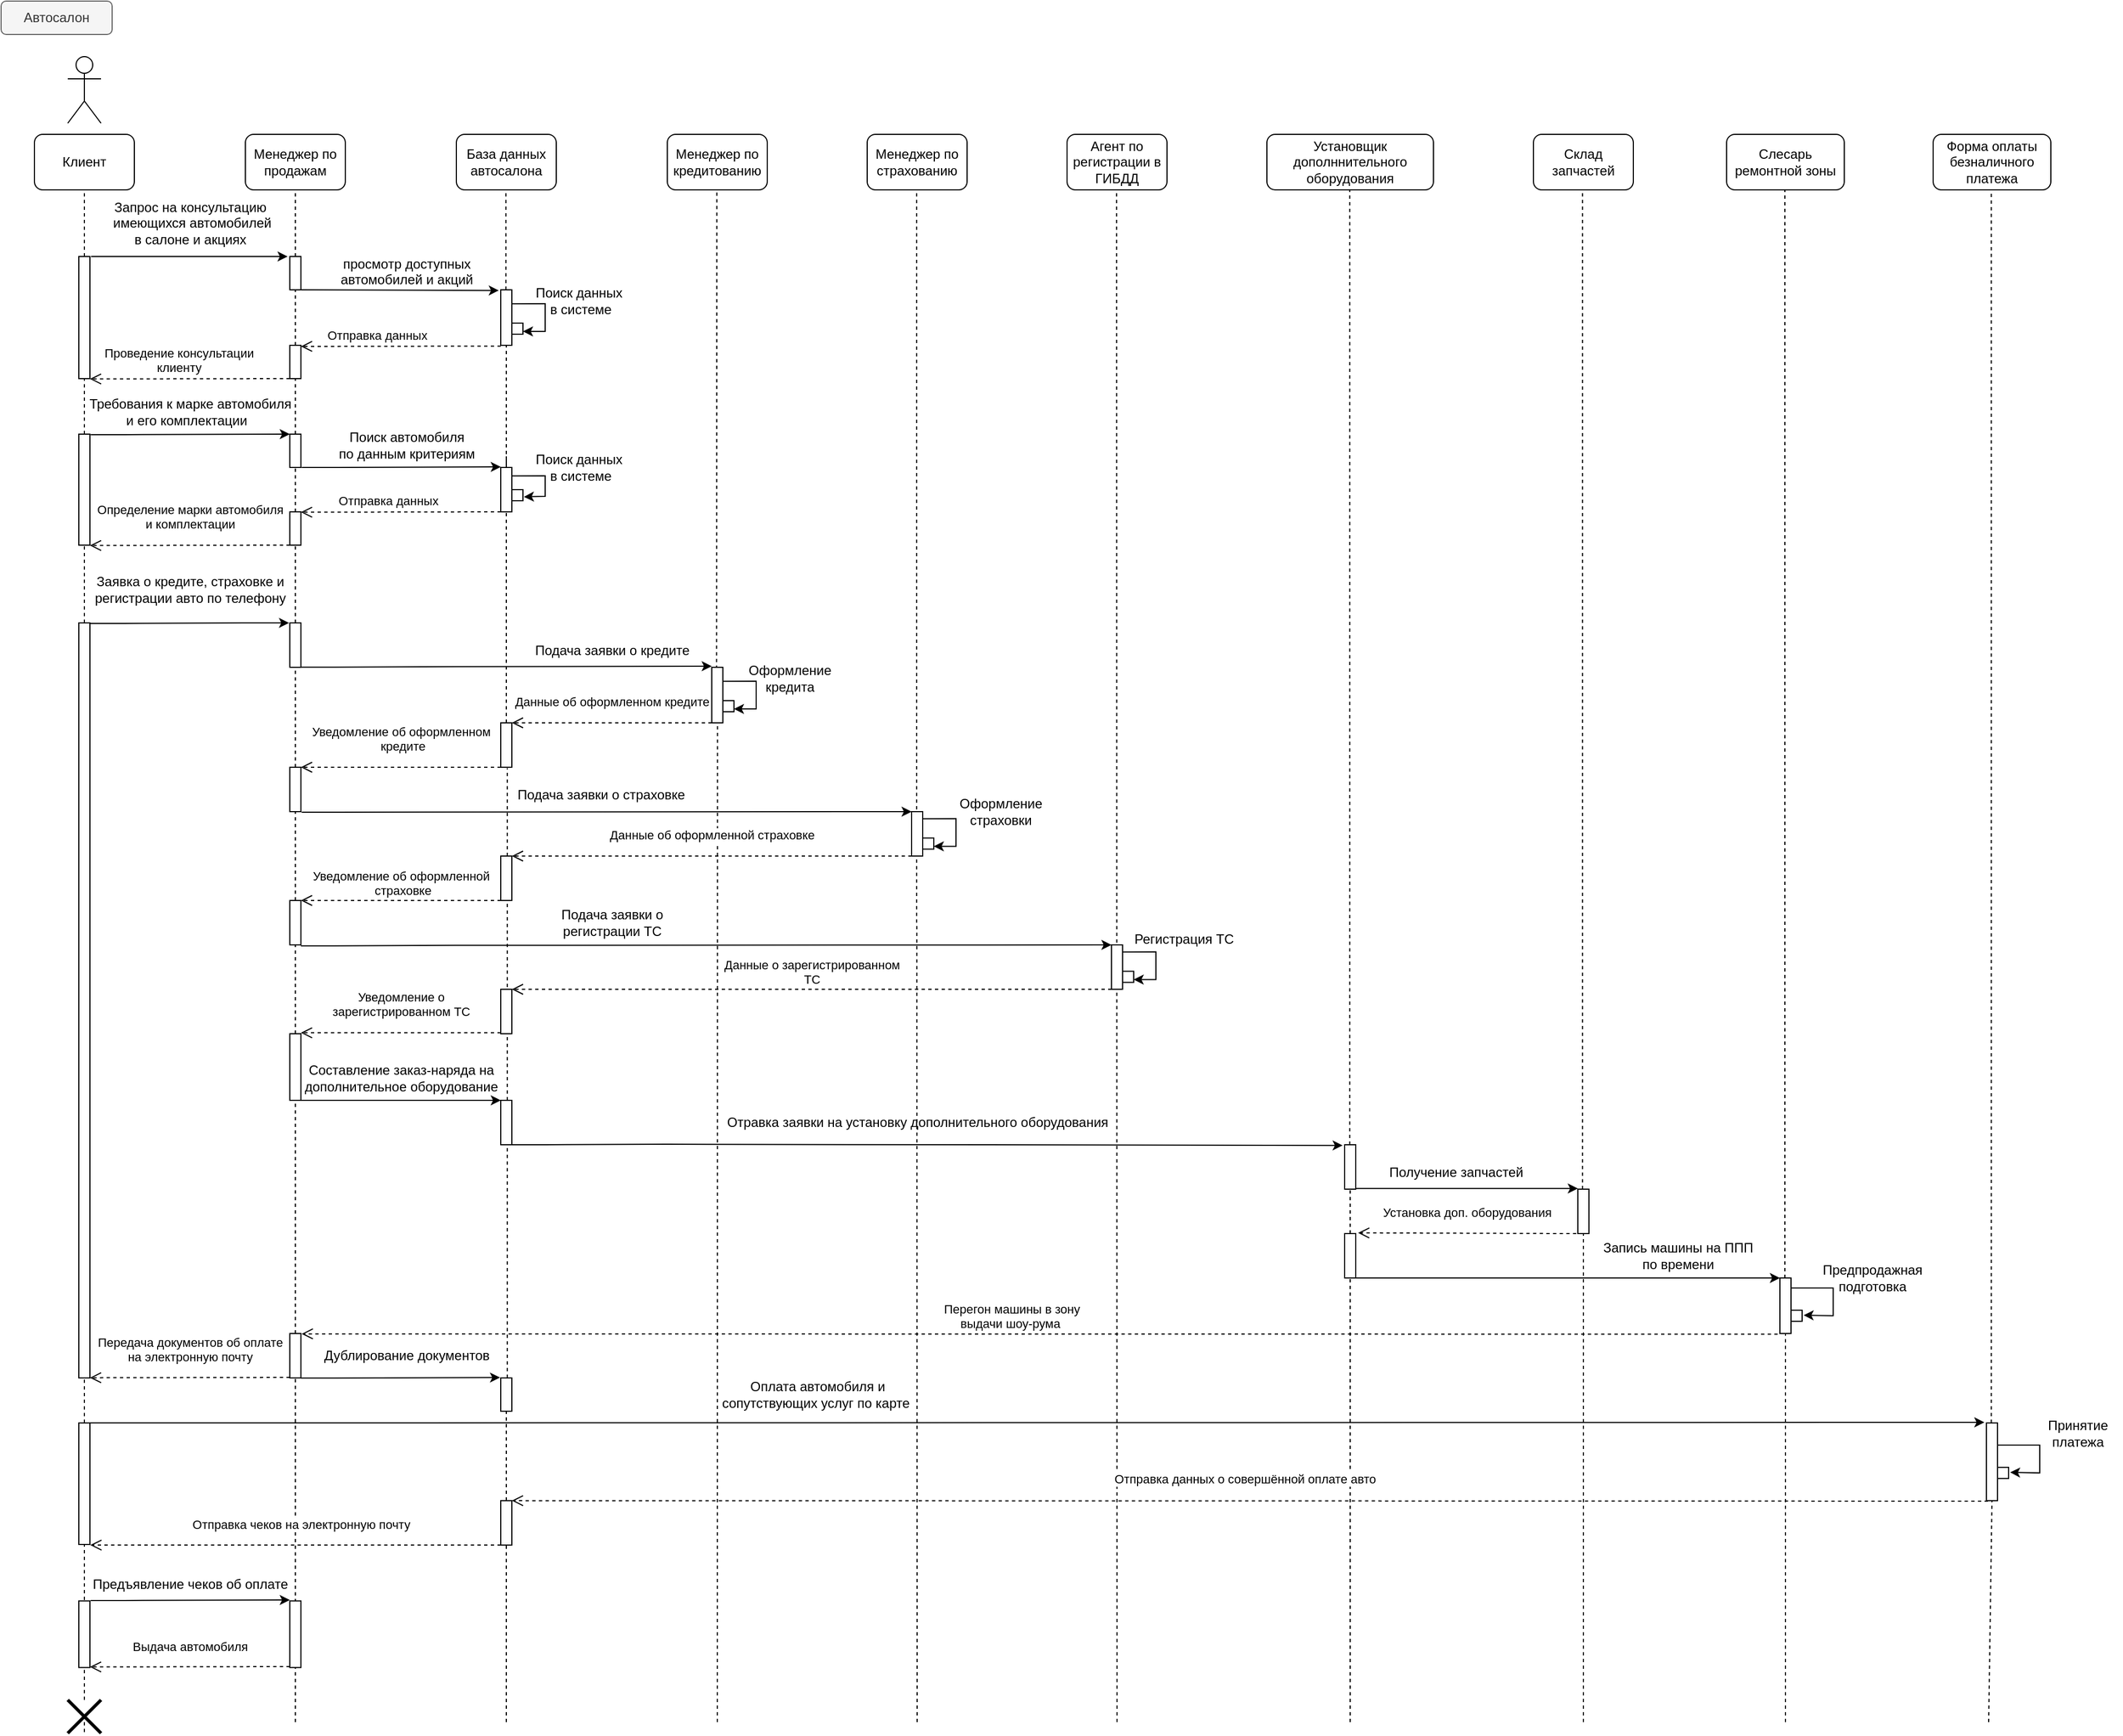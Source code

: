 <mxfile version="20.4.0" type="device"><diagram id="emb6S4ydWzYmQiG200gT" name="Страница 1"><mxGraphModel dx="1354" dy="756" grid="1" gridSize="10" guides="1" tooltips="1" connect="1" arrows="1" fold="1" page="1" pageScale="1" pageWidth="827" pageHeight="1169" math="0" shadow="0"><root><mxCell id="0"/><mxCell id="1" parent="0"/><mxCell id="qtOzK5ziTAkYtbqSq0MV-1" value="Клиент" style="rounded=1;whiteSpace=wrap;html=1;" parent="1" vertex="1"><mxGeometry x="40" y="130" width="90" height="50" as="geometry"/></mxCell><mxCell id="qtOzK5ziTAkYtbqSq0MV-2" value="&lt;br&gt;" style="shape=umlActor;verticalLabelPosition=bottom;verticalAlign=top;html=1;outlineConnect=0;" parent="1" vertex="1"><mxGeometry x="70" y="60" width="30" height="60" as="geometry"/></mxCell><mxCell id="qtOzK5ziTAkYtbqSq0MV-6" value="Менеджер по продажам" style="rounded=1;whiteSpace=wrap;html=1;" parent="1" vertex="1"><mxGeometry x="230" y="130" width="90" height="50" as="geometry"/></mxCell><mxCell id="qtOzK5ziTAkYtbqSq0MV-8" value="" style="endArrow=none;dashed=1;html=1;rounded=0;entryX=0.5;entryY=1;entryDx=0;entryDy=0;startArrow=none;" parent="1" source="qtOzK5ziTAkYtbqSq0MV-10" target="qtOzK5ziTAkYtbqSq0MV-1" edge="1"><mxGeometry width="50" height="50" relative="1" as="geometry"><mxPoint x="85" y="480" as="sourcePoint"/><mxPoint x="440" y="280" as="targetPoint"/></mxGeometry></mxCell><mxCell id="qtOzK5ziTAkYtbqSq0MV-9" value="" style="endArrow=none;dashed=1;html=1;rounded=0;entryX=0.5;entryY=1;entryDx=0;entryDy=0;startArrow=none;" parent="1" source="qtOzK5ziTAkYtbqSq0MV-13" target="qtOzK5ziTAkYtbqSq0MV-6" edge="1"><mxGeometry width="50" height="50" relative="1" as="geometry"><mxPoint x="224.5" y="480" as="sourcePoint"/><mxPoint x="224.5" y="150" as="targetPoint"/></mxGeometry></mxCell><mxCell id="qtOzK5ziTAkYtbqSq0MV-10" value="" style="html=1;points=[];perimeter=orthogonalPerimeter;" parent="1" vertex="1"><mxGeometry x="80" y="240" width="10" height="110" as="geometry"/></mxCell><mxCell id="qtOzK5ziTAkYtbqSq0MV-11" value="" style="endArrow=none;dashed=1;html=1;rounded=0;entryX=0.5;entryY=1;entryDx=0;entryDy=0;startArrow=none;" parent="1" source="qtOzK5ziTAkYtbqSq0MV-36" target="qtOzK5ziTAkYtbqSq0MV-10" edge="1"><mxGeometry width="50" height="50" relative="1" as="geometry"><mxPoint x="85" y="480" as="sourcePoint"/><mxPoint x="85" y="150" as="targetPoint"/></mxGeometry></mxCell><mxCell id="qtOzK5ziTAkYtbqSq0MV-13" value="" style="html=1;points=[];perimeter=orthogonalPerimeter;" parent="1" vertex="1"><mxGeometry x="270" y="240" width="10" height="30" as="geometry"/></mxCell><mxCell id="qtOzK5ziTAkYtbqSq0MV-14" value="" style="endArrow=none;dashed=1;html=1;rounded=0;entryX=0.5;entryY=1;entryDx=0;entryDy=0;startArrow=none;" parent="1" source="qtOzK5ziTAkYtbqSq0MV-32" target="qtOzK5ziTAkYtbqSq0MV-13" edge="1"><mxGeometry width="50" height="50" relative="1" as="geometry"><mxPoint x="275" y="480" as="sourcePoint"/><mxPoint x="224.5" y="150" as="targetPoint"/></mxGeometry></mxCell><mxCell id="qtOzK5ziTAkYtbqSq0MV-15" value="" style="endArrow=classic;html=1;rounded=0;entryX=-0.2;entryY=0;entryDx=0;entryDy=0;entryPerimeter=0;exitX=1.1;exitY=0;exitDx=0;exitDy=0;exitPerimeter=0;" parent="1" source="qtOzK5ziTAkYtbqSq0MV-10" target="qtOzK5ziTAkYtbqSq0MV-13" edge="1"><mxGeometry width="50" height="50" relative="1" as="geometry"><mxPoint x="90" y="180" as="sourcePoint"/><mxPoint x="140" y="130" as="targetPoint"/><Array as="points"/></mxGeometry></mxCell><mxCell id="qtOzK5ziTAkYtbqSq0MV-17" value="Запрос на консультацию&lt;br&gt;&amp;nbsp;имеющихся автомобилей&lt;br&gt;&amp;nbsp;в салоне и акциях&amp;nbsp;" style="text;html=1;align=center;verticalAlign=middle;resizable=0;points=[];autosize=1;strokeColor=none;fillColor=none;" parent="1" vertex="1"><mxGeometry x="95" y="180" width="170" height="60" as="geometry"/></mxCell><mxCell id="qtOzK5ziTAkYtbqSq0MV-20" value="Отправка данных&amp;nbsp;" style="html=1;verticalAlign=bottom;endArrow=open;dashed=1;endSize=8;rounded=0;" parent="1" edge="1"><mxGeometry x="0.222" y="-1" relative="1" as="geometry"><mxPoint x="460" y="320.69" as="sourcePoint"/><mxPoint x="280" y="321" as="targetPoint"/><mxPoint as="offset"/></mxGeometry></mxCell><mxCell id="qtOzK5ziTAkYtbqSq0MV-21" value="" style="endArrow=classic;html=1;rounded=0;exitX=1.04;exitY=1.002;exitDx=0;exitDy=0;exitPerimeter=0;entryX=-0.18;entryY=0.012;entryDx=0;entryDy=0;entryPerimeter=0;" parent="1" source="qtOzK5ziTAkYtbqSq0MV-13" target="qtOzK5ziTAkYtbqSq0MV-27" edge="1"><mxGeometry width="50" height="50" relative="1" as="geometry"><mxPoint x="279" y="249" as="sourcePoint"/><mxPoint x="450" y="271" as="targetPoint"/><Array as="points"/></mxGeometry></mxCell><mxCell id="qtOzK5ziTAkYtbqSq0MV-22" value="просмотр доступных &lt;br&gt;автомобилей и акций&lt;br&gt;&lt;br&gt;&lt;br&gt;&amp;nbsp;" style="text;html=1;align=center;verticalAlign=middle;resizable=0;points=[];autosize=1;strokeColor=none;fillColor=none;" parent="1" vertex="1"><mxGeometry x="305" y="230" width="140" height="90" as="geometry"/></mxCell><mxCell id="qtOzK5ziTAkYtbqSq0MV-23" value="Автосалон" style="rounded=1;whiteSpace=wrap;html=1;fillColor=#f5f5f5;strokeColor=#666666;fontColor=#333333;" parent="1" vertex="1"><mxGeometry x="10" y="10" width="100" height="30" as="geometry"/></mxCell><mxCell id="qtOzK5ziTAkYtbqSq0MV-25" value="База данных&lt;br&gt;автосалона" style="rounded=1;whiteSpace=wrap;html=1;" parent="1" vertex="1"><mxGeometry x="420" y="130" width="90" height="50" as="geometry"/></mxCell><mxCell id="qtOzK5ziTAkYtbqSq0MV-26" value="" style="endArrow=none;dashed=1;html=1;rounded=0;entryX=0.5;entryY=1;entryDx=0;entryDy=0;startArrow=none;" parent="1" source="qtOzK5ziTAkYtbqSq0MV-27" edge="1"><mxGeometry width="50" height="50" relative="1" as="geometry"><mxPoint x="460" y="480" as="sourcePoint"/><mxPoint x="464.66" y="180" as="targetPoint"/></mxGeometry></mxCell><mxCell id="qtOzK5ziTAkYtbqSq0MV-27" value="" style="html=1;points=[];perimeter=orthogonalPerimeter;" parent="1" vertex="1"><mxGeometry x="460" y="270" width="10" height="50" as="geometry"/></mxCell><mxCell id="qtOzK5ziTAkYtbqSq0MV-28" value="" style="endArrow=none;dashed=1;html=1;rounded=0;entryX=0.5;entryY=1;entryDx=0;entryDy=0;startArrow=none;" parent="1" source="qtOzK5ziTAkYtbqSq0MV-52" target="qtOzK5ziTAkYtbqSq0MV-27" edge="1"><mxGeometry width="50" height="50" relative="1" as="geometry"><mxPoint x="465" y="420" as="sourcePoint"/><mxPoint x="464.66" y="180" as="targetPoint"/></mxGeometry></mxCell><mxCell id="qtOzK5ziTAkYtbqSq0MV-29" value="" style="endArrow=classic;html=1;rounded=0;" parent="1" edge="1"><mxGeometry width="50" height="50" relative="1" as="geometry"><mxPoint x="470" y="282.6" as="sourcePoint"/><mxPoint x="480" y="307.5" as="targetPoint"/><Array as="points"><mxPoint x="500" y="282.5"/><mxPoint x="500" y="307.5"/></Array></mxGeometry></mxCell><mxCell id="qtOzK5ziTAkYtbqSq0MV-30" value="" style="html=1;points=[];perimeter=orthogonalPerimeter;" parent="1" vertex="1"><mxGeometry x="470" y="300" width="10" height="10" as="geometry"/></mxCell><mxCell id="qtOzK5ziTAkYtbqSq0MV-31" value="Поиск данных&lt;br&gt;&amp;nbsp;в системе" style="text;html=1;align=center;verticalAlign=middle;resizable=0;points=[];autosize=1;strokeColor=none;fillColor=none;" parent="1" vertex="1"><mxGeometry x="480" y="260" width="100" height="40" as="geometry"/></mxCell><mxCell id="qtOzK5ziTAkYtbqSq0MV-32" value="" style="html=1;points=[];perimeter=orthogonalPerimeter;" parent="1" vertex="1"><mxGeometry x="270" y="320" width="10" height="30" as="geometry"/></mxCell><mxCell id="qtOzK5ziTAkYtbqSq0MV-33" value="" style="endArrow=none;dashed=1;html=1;rounded=0;entryX=0.5;entryY=1;entryDx=0;entryDy=0;startArrow=none;" parent="1" source="qtOzK5ziTAkYtbqSq0MV-48" target="qtOzK5ziTAkYtbqSq0MV-32" edge="1"><mxGeometry width="50" height="50" relative="1" as="geometry"><mxPoint x="275" y="480" as="sourcePoint"/><mxPoint x="275" y="270" as="targetPoint"/></mxGeometry></mxCell><mxCell id="qtOzK5ziTAkYtbqSq0MV-35" value="Проведение консультации &lt;br&gt;клиенту" style="html=1;verticalAlign=bottom;endArrow=open;dashed=1;endSize=8;rounded=0;" parent="1" edge="1"><mxGeometry x="0.111" y="-1" relative="1" as="geometry"><mxPoint x="270" y="350.0" as="sourcePoint"/><mxPoint x="90" y="350.31" as="targetPoint"/><mxPoint as="offset"/></mxGeometry></mxCell><mxCell id="qtOzK5ziTAkYtbqSq0MV-36" value="" style="html=1;points=[];perimeter=orthogonalPerimeter;" parent="1" vertex="1"><mxGeometry x="80" y="400" width="10" height="100" as="geometry"/></mxCell><mxCell id="qtOzK5ziTAkYtbqSq0MV-37" value="" style="endArrow=none;dashed=1;html=1;rounded=0;entryX=0.5;entryY=1;entryDx=0;entryDy=0;startArrow=none;" parent="1" target="qtOzK5ziTAkYtbqSq0MV-36" edge="1"><mxGeometry width="50" height="50" relative="1" as="geometry"><mxPoint x="85" y="570" as="sourcePoint"/><mxPoint x="85" y="350" as="targetPoint"/></mxGeometry></mxCell><mxCell id="qtOzK5ziTAkYtbqSq0MV-40" value="" style="endArrow=classic;html=1;rounded=0;" parent="1" edge="1"><mxGeometry width="50" height="50" relative="1" as="geometry"><mxPoint x="90.69" y="400.44" as="sourcePoint"/><mxPoint x="270" y="400" as="targetPoint"/><Array as="points"><mxPoint x="120.69" y="400.44"/></Array></mxGeometry></mxCell><mxCell id="qtOzK5ziTAkYtbqSq0MV-46" value="" style="endArrow=none;dashed=1;html=1;rounded=0;entryX=0.5;entryY=1;entryDx=0;entryDy=0;startArrow=none;" parent="1" source="OsVywdI15oTATWDNm6T5-13" edge="1"><mxGeometry width="50" height="50" relative="1" as="geometry"><mxPoint x="465" y="690" as="sourcePoint"/><mxPoint x="465" y="420" as="targetPoint"/></mxGeometry></mxCell><mxCell id="qtOzK5ziTAkYtbqSq0MV-47" value="Требования к марке автомобиля &lt;br&gt;и его комплектации&amp;nbsp;&amp;nbsp;" style="text;html=1;align=center;verticalAlign=middle;resizable=0;points=[];autosize=1;strokeColor=none;fillColor=none;" parent="1" vertex="1"><mxGeometry x="75" y="360" width="210" height="40" as="geometry"/></mxCell><mxCell id="qtOzK5ziTAkYtbqSq0MV-48" value="" style="html=1;points=[];perimeter=orthogonalPerimeter;" parent="1" vertex="1"><mxGeometry x="270" y="400" width="10" height="30" as="geometry"/></mxCell><mxCell id="qtOzK5ziTAkYtbqSq0MV-50" value="" style="endArrow=none;dashed=1;html=1;rounded=0;entryX=0.5;entryY=1;entryDx=0;entryDy=0;startArrow=none;" parent="1" source="qtOzK5ziTAkYtbqSq0MV-61" target="qtOzK5ziTAkYtbqSq0MV-48" edge="1"><mxGeometry width="50" height="50" relative="1" as="geometry"><mxPoint x="275" y="720" as="sourcePoint"/><mxPoint x="275" y="350.0" as="targetPoint"/></mxGeometry></mxCell><mxCell id="qtOzK5ziTAkYtbqSq0MV-53" value="" style="endArrow=none;dashed=1;html=1;rounded=0;entryX=0.5;entryY=1;entryDx=0;entryDy=0;startArrow=none;" parent="1" target="qtOzK5ziTAkYtbqSq0MV-52" edge="1"><mxGeometry width="50" height="50" relative="1" as="geometry"><mxPoint x="465" y="420" as="sourcePoint"/><mxPoint x="465" y="320" as="targetPoint"/></mxGeometry></mxCell><mxCell id="qtOzK5ziTAkYtbqSq0MV-55" value="" style="endArrow=classic;html=1;rounded=0;entryX=-0.169;entryY=0.107;entryDx=0;entryDy=0;entryPerimeter=0;" parent="1" edge="1"><mxGeometry width="50" height="50" relative="1" as="geometry"><mxPoint x="280.69" y="429.96" as="sourcePoint"/><mxPoint x="460.0" y="429.52" as="targetPoint"/><Array as="points"><mxPoint x="310.69" y="429.96"/></Array></mxGeometry></mxCell><mxCell id="qtOzK5ziTAkYtbqSq0MV-57" value="Поиск автомобиля &lt;br&gt;по данным критериям" style="text;html=1;align=center;verticalAlign=middle;resizable=0;points=[];autosize=1;strokeColor=none;fillColor=none;" parent="1" vertex="1"><mxGeometry x="300" y="390" width="150" height="40" as="geometry"/></mxCell><mxCell id="qtOzK5ziTAkYtbqSq0MV-52" value="" style="html=1;points=[];perimeter=orthogonalPerimeter;" parent="1" vertex="1"><mxGeometry x="460" y="430" width="10" height="40" as="geometry"/></mxCell><mxCell id="qtOzK5ziTAkYtbqSq0MV-58" value="" style="endArrow=classic;html=1;rounded=0;entryX=1.083;entryY=0.644;entryDx=0;entryDy=0;entryPerimeter=0;" parent="1" target="qtOzK5ziTAkYtbqSq0MV-59" edge="1"><mxGeometry width="50" height="50" relative="1" as="geometry"><mxPoint x="470" y="437.6" as="sourcePoint"/><mxPoint x="480" y="462.5" as="targetPoint"/><Array as="points"><mxPoint x="500" y="437.5"/><mxPoint x="500" y="456"/></Array></mxGeometry></mxCell><mxCell id="qtOzK5ziTAkYtbqSq0MV-59" value="" style="html=1;points=[];perimeter=orthogonalPerimeter;" parent="1" vertex="1"><mxGeometry x="470" y="450" width="10" height="10" as="geometry"/></mxCell><mxCell id="qtOzK5ziTAkYtbqSq0MV-60" value="Поиск данных&lt;br&gt;&amp;nbsp;в системе" style="text;html=1;align=center;verticalAlign=middle;resizable=0;points=[];autosize=1;strokeColor=none;fillColor=none;" parent="1" vertex="1"><mxGeometry x="480" y="410" width="100" height="40" as="geometry"/></mxCell><mxCell id="qtOzK5ziTAkYtbqSq0MV-61" value="" style="html=1;points=[];perimeter=orthogonalPerimeter;" parent="1" vertex="1"><mxGeometry x="270" y="470" width="10" height="30" as="geometry"/></mxCell><mxCell id="qtOzK5ziTAkYtbqSq0MV-62" value="" style="endArrow=none;dashed=1;html=1;rounded=0;entryX=0.5;entryY=1;entryDx=0;entryDy=0;startArrow=none;" parent="1" source="OsVywdI15oTATWDNm6T5-1" target="qtOzK5ziTAkYtbqSq0MV-61" edge="1"><mxGeometry width="50" height="50" relative="1" as="geometry"><mxPoint x="275" y="1040" as="sourcePoint"/><mxPoint x="275" y="430" as="targetPoint"/></mxGeometry></mxCell><mxCell id="qtOzK5ziTAkYtbqSq0MV-63" value="Отправка данных&amp;nbsp;" style="html=1;verticalAlign=bottom;endArrow=open;dashed=1;endSize=8;rounded=0;" parent="1" edge="1"><mxGeometry x="0.111" y="-1" relative="1" as="geometry"><mxPoint x="460" y="470.0" as="sourcePoint"/><mxPoint x="280" y="470.31" as="targetPoint"/><mxPoint as="offset"/></mxGeometry></mxCell><mxCell id="qtOzK5ziTAkYtbqSq0MV-66" value="Определение марки автомобиля&lt;br&gt;&amp;nbsp;и комплектации&amp;nbsp;" style="html=1;verticalAlign=bottom;endArrow=open;dashed=1;endSize=8;rounded=0;" parent="1" edge="1"><mxGeometry x="-0.0" y="-10" relative="1" as="geometry"><mxPoint x="270" y="500" as="sourcePoint"/><mxPoint x="90" y="500.31" as="targetPoint"/><mxPoint as="offset"/></mxGeometry></mxCell><mxCell id="qtOzK5ziTAkYtbqSq0MV-73" value="Менеджер по кредитованию" style="rounded=1;whiteSpace=wrap;html=1;" parent="1" vertex="1"><mxGeometry x="610" y="130" width="90" height="50" as="geometry"/></mxCell><mxCell id="qtOzK5ziTAkYtbqSq0MV-74" value="" style="endArrow=none;dashed=1;html=1;rounded=0;entryX=0.5;entryY=1;entryDx=0;entryDy=0;startArrow=none;exitX=0.43;exitY=0.027;exitDx=0;exitDy=0;exitPerimeter=0;" parent="1" source="OsVywdI15oTATWDNm6T5-4" edge="1"><mxGeometry width="50" height="50" relative="1" as="geometry"><mxPoint x="654.62" y="550" as="sourcePoint"/><mxPoint x="654.62" y="180.0" as="targetPoint"/></mxGeometry></mxCell><mxCell id="qtOzK5ziTAkYtbqSq0MV-81" value="Менеджер по страхованию" style="rounded=1;whiteSpace=wrap;html=1;" parent="1" vertex="1"><mxGeometry x="790" y="130" width="90" height="50" as="geometry"/></mxCell><mxCell id="qtOzK5ziTAkYtbqSq0MV-82" value="" style="endArrow=none;dashed=1;html=1;rounded=0;entryX=0.5;entryY=1;entryDx=0;entryDy=0;startArrow=none;" parent="1" edge="1"><mxGeometry width="50" height="50" relative="1" as="geometry"><mxPoint x="834.57" y="840" as="sourcePoint"/><mxPoint x="834.57" y="180.0" as="targetPoint"/></mxGeometry></mxCell><mxCell id="qtOzK5ziTAkYtbqSq0MV-83" value="Агент по регистрации в ГИБДД" style="rounded=1;whiteSpace=wrap;html=1;" parent="1" vertex="1"><mxGeometry x="970" y="130" width="90" height="50" as="geometry"/></mxCell><mxCell id="qtOzK5ziTAkYtbqSq0MV-87" value="Заявка о кредите, страховке и &lt;br&gt;регистрации авто по телефону" style="text;html=1;align=center;verticalAlign=middle;resizable=0;points=[];autosize=1;strokeColor=none;fillColor=none;" parent="1" vertex="1"><mxGeometry x="80" y="520" width="200" height="40" as="geometry"/></mxCell><mxCell id="qtOzK5ziTAkYtbqSq0MV-88" value="Склад запчастей" style="rounded=1;whiteSpace=wrap;html=1;" parent="1" vertex="1"><mxGeometry x="1390" y="130" width="90" height="50" as="geometry"/></mxCell><mxCell id="qtOzK5ziTAkYtbqSq0MV-89" value="Слесарь ремонтной зоны" style="rounded=1;whiteSpace=wrap;html=1;" parent="1" vertex="1"><mxGeometry x="1564" y="130" width="106" height="50" as="geometry"/></mxCell><mxCell id="qtOzK5ziTAkYtbqSq0MV-92" value="Установщик дополннительного оборудования" style="rounded=1;whiteSpace=wrap;html=1;" parent="1" vertex="1"><mxGeometry x="1150" y="130" width="150" height="50" as="geometry"/></mxCell><mxCell id="GaocgfvGZouzhjnFU0yZ-3" value="" style="endArrow=none;dashed=1;html=1;rounded=0;entryX=0.517;entryY=1.049;entryDx=0;entryDy=0;startArrow=none;entryPerimeter=0;" parent="1" target="OsVywdI15oTATWDNm6T5-4" edge="1"><mxGeometry width="50" height="50" relative="1" as="geometry"><mxPoint x="655" y="1560" as="sourcePoint"/><mxPoint x="655" y="590" as="targetPoint"/></mxGeometry></mxCell><mxCell id="GaocgfvGZouzhjnFU0yZ-4" value="Данные об оформленном кредите" style="html=1;verticalAlign=bottom;endArrow=open;dashed=1;endSize=8;rounded=0;" parent="1" edge="1"><mxGeometry y="-10" relative="1" as="geometry"><mxPoint x="650" y="660" as="sourcePoint"/><mxPoint x="470" y="660" as="targetPoint"/><mxPoint as="offset"/></mxGeometry></mxCell><mxCell id="GaocgfvGZouzhjnFU0yZ-7" value="" style="endArrow=classic;html=1;rounded=0;" parent="1" edge="1"><mxGeometry width="50" height="50" relative="1" as="geometry"><mxPoint x="90.0" y="570.44" as="sourcePoint"/><mxPoint x="269.31" y="570" as="targetPoint"/><Array as="points"><mxPoint x="120" y="570.44"/><mxPoint x="229.31" y="570"/></Array></mxGeometry></mxCell><mxCell id="GaocgfvGZouzhjnFU0yZ-10" value="" style="endArrow=none;dashed=1;html=1;rounded=0;startArrow=none;" parent="1" edge="1"><mxGeometry width="50" height="50" relative="1" as="geometry"><mxPoint x="835" y="1560" as="sourcePoint"/><mxPoint x="834.71" y="840" as="targetPoint"/></mxGeometry></mxCell><mxCell id="GaocgfvGZouzhjnFU0yZ-13" value="" style="endArrow=none;dashed=1;html=1;rounded=0;entryX=0.5;entryY=1;entryDx=0;entryDy=0;startArrow=none;" parent="1" edge="1"><mxGeometry width="50" height="50" relative="1" as="geometry"><mxPoint x="1015" y="1560" as="sourcePoint"/><mxPoint x="1014.58" y="180.0" as="targetPoint"/></mxGeometry></mxCell><mxCell id="GaocgfvGZouzhjnFU0yZ-21" value="" style="endArrow=none;dashed=1;html=1;rounded=0;entryX=0.5;entryY=1;entryDx=0;entryDy=0;startArrow=none;" parent="1" source="GaocgfvGZouzhjnFU0yZ-60" edge="1"><mxGeometry width="50" height="50" relative="1" as="geometry"><mxPoint x="85" y="1490" as="sourcePoint"/><mxPoint x="85" y="1230" as="targetPoint"/></mxGeometry></mxCell><mxCell id="GaocgfvGZouzhjnFU0yZ-22" value="" style="html=1;points=[];perimeter=orthogonalPerimeter;" parent="1" vertex="1"><mxGeometry x="270" y="940" width="10" height="60" as="geometry"/></mxCell><mxCell id="GaocgfvGZouzhjnFU0yZ-24" value="" style="endArrow=none;dashed=1;html=1;rounded=0;entryX=0.5;entryY=1;entryDx=0;entryDy=0;startArrow=none;" parent="1" source="GaocgfvGZouzhjnFU0yZ-53" target="GaocgfvGZouzhjnFU0yZ-22" edge="1"><mxGeometry width="50" height="50" relative="1" as="geometry"><mxPoint x="275" y="1370" as="sourcePoint"/><mxPoint x="275" y="630" as="targetPoint"/></mxGeometry></mxCell><mxCell id="GaocgfvGZouzhjnFU0yZ-29" value="" style="endArrow=none;dashed=1;html=1;rounded=0;entryX=0.5;entryY=1;entryDx=0;entryDy=0;startArrow=none;" parent="1" source="GaocgfvGZouzhjnFU0yZ-28" edge="1"><mxGeometry width="50" height="50" relative="1" as="geometry"><mxPoint x="1225.04" y="1040" as="sourcePoint"/><mxPoint x="1224.62" y="180.0" as="targetPoint"/></mxGeometry></mxCell><mxCell id="GaocgfvGZouzhjnFU0yZ-28" value="" style="html=1;points=[];perimeter=orthogonalPerimeter;" parent="1" vertex="1"><mxGeometry x="1220" y="1040" width="10" height="40" as="geometry"/></mxCell><mxCell id="GaocgfvGZouzhjnFU0yZ-30" value="" style="endArrow=none;dashed=1;html=1;rounded=0;entryX=0.5;entryY=1;entryDx=0;entryDy=0;startArrow=none;" parent="1" source="GaocgfvGZouzhjnFU0yZ-38" target="GaocgfvGZouzhjnFU0yZ-28" edge="1"><mxGeometry width="50" height="50" relative="1" as="geometry"><mxPoint x="1225.04" y="1170.0" as="sourcePoint"/><mxPoint x="1224.62" y="310.0" as="targetPoint"/></mxGeometry></mxCell><mxCell id="GaocgfvGZouzhjnFU0yZ-31" value="" style="endArrow=classic;html=1;rounded=0;" parent="1" edge="1"><mxGeometry width="50" height="50" relative="1" as="geometry"><mxPoint x="280.0" y="1000" as="sourcePoint"/><mxPoint x="460" y="1000" as="targetPoint"/><Array as="points"><mxPoint x="310" y="1000"/></Array></mxGeometry></mxCell><mxCell id="GaocgfvGZouzhjnFU0yZ-32" value="Составление заказ-наряда на &lt;br&gt;дополнительное оборудование" style="text;html=1;align=center;verticalAlign=middle;resizable=0;points=[];autosize=1;strokeColor=none;fillColor=none;" parent="1" vertex="1"><mxGeometry x="270" y="960" width="200" height="40" as="geometry"/></mxCell><mxCell id="GaocgfvGZouzhjnFU0yZ-33" value="" style="endArrow=classic;html=1;rounded=0;" parent="1" edge="1"><mxGeometry width="50" height="50" relative="1" as="geometry"><mxPoint x="1230" y="1079.43" as="sourcePoint"/><mxPoint x="1430" y="1079.43" as="targetPoint"/><Array as="points"><mxPoint x="1260" y="1079.43"/></Array></mxGeometry></mxCell><mxCell id="GaocgfvGZouzhjnFU0yZ-34" value="" style="endArrow=none;dashed=1;html=1;rounded=0;entryX=0.5;entryY=1;entryDx=0;entryDy=0;startArrow=none;" parent="1" source="GaocgfvGZouzhjnFU0yZ-35" edge="1"><mxGeometry width="50" height="50" relative="1" as="geometry"><mxPoint x="1434" y="1040" as="sourcePoint"/><mxPoint x="1434.23" y="180.0" as="targetPoint"/></mxGeometry></mxCell><mxCell id="GaocgfvGZouzhjnFU0yZ-35" value="" style="html=1;points=[];perimeter=orthogonalPerimeter;" parent="1" vertex="1"><mxGeometry x="1430" y="1080" width="10" height="40" as="geometry"/></mxCell><mxCell id="GaocgfvGZouzhjnFU0yZ-36" value="" style="endArrow=none;dashed=1;html=1;rounded=0;entryX=0.5;entryY=1;entryDx=0;entryDy=0;startArrow=none;" parent="1" target="GaocgfvGZouzhjnFU0yZ-35" edge="1"><mxGeometry width="50" height="50" relative="1" as="geometry"><mxPoint x="1435" y="1560" as="sourcePoint"/><mxPoint x="1434.23" y="310.0" as="targetPoint"/></mxGeometry></mxCell><mxCell id="GaocgfvGZouzhjnFU0yZ-37" value="Получение запчастей" style="text;html=1;align=center;verticalAlign=middle;resizable=0;points=[];autosize=1;strokeColor=none;fillColor=none;" parent="1" vertex="1"><mxGeometry x="1250" y="1050" width="140" height="30" as="geometry"/></mxCell><mxCell id="GaocgfvGZouzhjnFU0yZ-38" value="" style="html=1;points=[];perimeter=orthogonalPerimeter;" parent="1" vertex="1"><mxGeometry x="1220" y="1120" width="10" height="40" as="geometry"/></mxCell><mxCell id="GaocgfvGZouzhjnFU0yZ-39" value="" style="endArrow=none;dashed=1;html=1;rounded=0;entryX=0.5;entryY=1;entryDx=0;entryDy=0;startArrow=none;" parent="1" target="GaocgfvGZouzhjnFU0yZ-38" edge="1"><mxGeometry width="50" height="50" relative="1" as="geometry"><mxPoint x="1225" y="1560" as="sourcePoint"/><mxPoint x="1225" y="1020.0" as="targetPoint"/></mxGeometry></mxCell><mxCell id="GaocgfvGZouzhjnFU0yZ-40" value="Установка доп. оборудования" style="html=1;verticalAlign=bottom;endArrow=open;dashed=1;endSize=8;rounded=0;exitX=-0.134;exitY=1.001;exitDx=0;exitDy=0;exitPerimeter=0;entryX=1.21;entryY=-0.016;entryDx=0;entryDy=0;entryPerimeter=0;" parent="1" source="GaocgfvGZouzhjnFU0yZ-35" target="GaocgfvGZouzhjnFU0yZ-38" edge="1"><mxGeometry x="0.004" y="-10" relative="1" as="geometry"><mxPoint x="1410" y="1100" as="sourcePoint"/><mxPoint x="1290" y="1110" as="targetPoint"/><mxPoint as="offset"/></mxGeometry></mxCell><mxCell id="GaocgfvGZouzhjnFU0yZ-41" value="" style="endArrow=classic;html=1;rounded=0;" parent="1" edge="1"><mxGeometry width="50" height="50" relative="1" as="geometry"><mxPoint x="1230" y="1160" as="sourcePoint"/><mxPoint x="1612" y="1160" as="targetPoint"/><Array as="points"><mxPoint x="1262" y="1160"/></Array></mxGeometry></mxCell><mxCell id="GaocgfvGZouzhjnFU0yZ-42" value="" style="endArrow=none;dashed=1;html=1;rounded=0;entryX=0.5;entryY=1;entryDx=0;entryDy=0;startArrow=none;" parent="1" source="GaocgfvGZouzhjnFU0yZ-43" edge="1"><mxGeometry width="50" height="50" relative="1" as="geometry"><mxPoint x="1617" y="1560" as="sourcePoint"/><mxPoint x="1616.5" y="180.0" as="targetPoint"/></mxGeometry></mxCell><mxCell id="GaocgfvGZouzhjnFU0yZ-44" value="Запись машины на ППП&lt;br&gt;&amp;nbsp;по времени&amp;nbsp;" style="text;html=1;align=center;verticalAlign=middle;resizable=0;points=[];autosize=1;strokeColor=none;fillColor=none;" parent="1" vertex="1"><mxGeometry x="1440" y="1120" width="160" height="40" as="geometry"/></mxCell><mxCell id="GaocgfvGZouzhjnFU0yZ-49" value="" style="endArrow=classic;html=1;rounded=0;entryX=1.133;entryY=0.45;entryDx=0;entryDy=0;entryPerimeter=0;" parent="1" target="GaocgfvGZouzhjnFU0yZ-50" edge="1"><mxGeometry width="50" height="50" relative="1" as="geometry"><mxPoint x="1622" y="1169" as="sourcePoint"/><mxPoint x="1630" y="1199" as="targetPoint"/><Array as="points"><mxPoint x="1660" y="1169"/><mxPoint x="1660" y="1194"/></Array></mxGeometry></mxCell><mxCell id="GaocgfvGZouzhjnFU0yZ-50" value="" style="html=1;points=[];perimeter=orthogonalPerimeter;" parent="1" vertex="1"><mxGeometry x="1622" y="1189" width="10" height="10" as="geometry"/></mxCell><mxCell id="GaocgfvGZouzhjnFU0yZ-51" value="Предпродажная &lt;br&gt;подготовка" style="text;html=1;align=center;verticalAlign=middle;resizable=0;points=[];autosize=1;strokeColor=none;fillColor=none;" parent="1" vertex="1"><mxGeometry x="1640" y="1140" width="110" height="40" as="geometry"/></mxCell><mxCell id="GaocgfvGZouzhjnFU0yZ-52" value="Перегон машины в зону &lt;br&gt;выдачи шоу-рума&amp;nbsp;" style="html=1;verticalAlign=bottom;endArrow=open;dashed=1;endSize=8;rounded=0;entryX=1.067;entryY=0.008;entryDx=0;entryDy=0;entryPerimeter=0;exitX=-0.2;exitY=1.013;exitDx=0;exitDy=0;exitPerimeter=0;" parent="1" source="GaocgfvGZouzhjnFU0yZ-43" target="GaocgfvGZouzhjnFU0yZ-53" edge="1"><mxGeometry x="0.038" relative="1" as="geometry"><mxPoint x="1612" y="1170" as="sourcePoint"/><mxPoint x="290" y="1170" as="targetPoint"/><mxPoint as="offset"/></mxGeometry></mxCell><mxCell id="GaocgfvGZouzhjnFU0yZ-53" value="" style="html=1;points=[];perimeter=orthogonalPerimeter;" parent="1" vertex="1"><mxGeometry x="270" y="1210" width="10" height="40" as="geometry"/></mxCell><mxCell id="GaocgfvGZouzhjnFU0yZ-54" value="" style="endArrow=none;dashed=1;html=1;rounded=0;entryX=0.5;entryY=1;entryDx=0;entryDy=0;startArrow=none;" parent="1" target="GaocgfvGZouzhjnFU0yZ-53" edge="1"><mxGeometry width="50" height="50" relative="1" as="geometry"><mxPoint x="275" y="1560" as="sourcePoint"/><mxPoint x="275" y="980" as="targetPoint"/></mxGeometry></mxCell><mxCell id="GaocgfvGZouzhjnFU0yZ-55" value="Передача документов об оплате &lt;br&gt;на электронную почту" style="html=1;verticalAlign=bottom;endArrow=open;dashed=1;endSize=8;rounded=0;" parent="1" edge="1"><mxGeometry x="-0.0" y="-10" relative="1" as="geometry"><mxPoint x="270" y="1249.52" as="sourcePoint"/><mxPoint x="90" y="1249.83" as="targetPoint"/><mxPoint as="offset"/></mxGeometry></mxCell><mxCell id="GaocgfvGZouzhjnFU0yZ-56" value="" style="endArrow=classic;html=1;rounded=0;entryX=-0.169;entryY=0.107;entryDx=0;entryDy=0;entryPerimeter=0;" parent="1" edge="1"><mxGeometry width="50" height="50" relative="1" as="geometry"><mxPoint x="280.0" y="1250.1" as="sourcePoint"/><mxPoint x="459.31" y="1249.66" as="targetPoint"/><Array as="points"><mxPoint x="310" y="1250.1"/></Array></mxGeometry></mxCell><mxCell id="GaocgfvGZouzhjnFU0yZ-58" value="Дублирование документов" style="text;html=1;align=center;verticalAlign=middle;resizable=0;points=[];autosize=1;strokeColor=none;fillColor=none;" parent="1" vertex="1"><mxGeometry x="290" y="1215" width="170" height="30" as="geometry"/></mxCell><mxCell id="GaocgfvGZouzhjnFU0yZ-57" value="" style="html=1;points=[];perimeter=orthogonalPerimeter;" parent="1" vertex="1"><mxGeometry x="460" y="1250" width="10" height="30" as="geometry"/></mxCell><mxCell id="GaocgfvGZouzhjnFU0yZ-59" value="" style="endArrow=none;dashed=1;html=1;rounded=0;entryX=0.5;entryY=1;entryDx=0;entryDy=0;startArrow=none;" parent="1" source="OsVywdI15oTATWDNm6T5-49" target="GaocgfvGZouzhjnFU0yZ-57" edge="1"><mxGeometry width="50" height="50" relative="1" as="geometry"><mxPoint x="465" y="1560" as="sourcePoint"/><mxPoint x="465" y="550" as="targetPoint"/></mxGeometry></mxCell><mxCell id="GaocgfvGZouzhjnFU0yZ-60" value="" style="html=1;points=[];perimeter=orthogonalPerimeter;" parent="1" vertex="1"><mxGeometry x="80" y="1290.56" width="10" height="109.44" as="geometry"/></mxCell><mxCell id="GaocgfvGZouzhjnFU0yZ-61" value="" style="endArrow=none;dashed=1;html=1;rounded=0;entryX=0.5;entryY=1;entryDx=0;entryDy=0;startArrow=none;" parent="1" target="GaocgfvGZouzhjnFU0yZ-60" edge="1" source="B3BOAexj04bwDNwYZZ1Q-1"><mxGeometry width="50" height="50" relative="1" as="geometry"><mxPoint x="85" y="1560" as="sourcePoint"/><mxPoint x="85" y="1210.56" as="targetPoint"/></mxGeometry></mxCell><mxCell id="GaocgfvGZouzhjnFU0yZ-62" value="" style="endArrow=classic;html=1;rounded=0;entryX=-0.186;entryY=-0.008;entryDx=0;entryDy=0;entryPerimeter=0;" parent="1" target="GaocgfvGZouzhjnFU0yZ-67" edge="1"><mxGeometry width="50" height="50" relative="1" as="geometry"><mxPoint x="90" y="1290.56" as="sourcePoint"/><mxPoint x="1790" y="1290.56" as="targetPoint"/><Array as="points"><mxPoint x="120" y="1290.56"/></Array></mxGeometry></mxCell><mxCell id="GaocgfvGZouzhjnFU0yZ-63" value="Форма оплаты безналичного платежа" style="rounded=1;whiteSpace=wrap;html=1;" parent="1" vertex="1"><mxGeometry x="1750" y="130" width="106" height="50" as="geometry"/></mxCell><mxCell id="GaocgfvGZouzhjnFU0yZ-65" value="Оплата автомобиля и &lt;br&gt;сопутствующих услуг по карте&amp;nbsp;" style="text;html=1;align=center;verticalAlign=middle;resizable=0;points=[];autosize=1;strokeColor=none;fillColor=none;" parent="1" vertex="1"><mxGeometry x="645" y="1245" width="200" height="40" as="geometry"/></mxCell><mxCell id="GaocgfvGZouzhjnFU0yZ-66" value="" style="endArrow=none;dashed=1;html=1;rounded=0;entryX=0.5;entryY=1;entryDx=0;entryDy=0;startArrow=none;" parent="1" source="GaocgfvGZouzhjnFU0yZ-67" edge="1"><mxGeometry width="50" height="50" relative="1" as="geometry"><mxPoint x="1802" y="1320" as="sourcePoint"/><mxPoint x="1802.37" y="180.0" as="targetPoint"/></mxGeometry></mxCell><mxCell id="GaocgfvGZouzhjnFU0yZ-67" value="" style="html=1;points=[];perimeter=orthogonalPerimeter;" parent="1" vertex="1"><mxGeometry x="1798" y="1290.56" width="10" height="70" as="geometry"/></mxCell><mxCell id="GaocgfvGZouzhjnFU0yZ-68" value="" style="endArrow=none;dashed=1;html=1;rounded=0;entryX=0.5;entryY=1;entryDx=0;entryDy=0;startArrow=none;" parent="1" target="GaocgfvGZouzhjnFU0yZ-67" edge="1"><mxGeometry width="50" height="50" relative="1" as="geometry"><mxPoint x="1800" y="1560" as="sourcePoint"/><mxPoint x="1802.37" y="290.56" as="targetPoint"/></mxGeometry></mxCell><mxCell id="GaocgfvGZouzhjnFU0yZ-73" value="" style="html=1;points=[];perimeter=orthogonalPerimeter;" parent="1" vertex="1"><mxGeometry x="80" y="1450.83" width="10" height="60" as="geometry"/></mxCell><mxCell id="GaocgfvGZouzhjnFU0yZ-75" value="" style="endArrow=classic;html=1;rounded=0;entryX=-0.169;entryY=0.107;entryDx=0;entryDy=0;entryPerimeter=0;" parent="1" edge="1"><mxGeometry width="50" height="50" relative="1" as="geometry"><mxPoint x="90.69" y="1450.44" as="sourcePoint"/><mxPoint x="270.0" y="1450.0" as="targetPoint"/><Array as="points"><mxPoint x="120.69" y="1450.44"/></Array></mxGeometry></mxCell><mxCell id="GaocgfvGZouzhjnFU0yZ-76" value="" style="html=1;points=[];perimeter=orthogonalPerimeter;" parent="1" vertex="1"><mxGeometry x="270" y="1450.83" width="10" height="60" as="geometry"/></mxCell><mxCell id="GaocgfvGZouzhjnFU0yZ-78" value="Предъявление чеков об оплате" style="text;html=1;align=center;verticalAlign=middle;resizable=0;points=[];autosize=1;strokeColor=none;fillColor=none;" parent="1" vertex="1"><mxGeometry x="80" y="1420.83" width="200" height="30" as="geometry"/></mxCell><mxCell id="GaocgfvGZouzhjnFU0yZ-79" value="Выдача автомобиля" style="html=1;verticalAlign=bottom;endArrow=open;dashed=1;endSize=8;rounded=0;" parent="1" edge="1"><mxGeometry x="-0.0" y="-9" relative="1" as="geometry"><mxPoint x="270" y="1510.0" as="sourcePoint"/><mxPoint x="90" y="1510.31" as="targetPoint"/><mxPoint as="offset"/></mxGeometry></mxCell><mxCell id="OsVywdI15oTATWDNm6T5-1" value="" style="html=1;points=[];perimeter=orthogonalPerimeter;" parent="1" vertex="1"><mxGeometry x="270" y="570" width="10" height="40" as="geometry"/></mxCell><mxCell id="OsVywdI15oTATWDNm6T5-2" value="" style="endArrow=none;dashed=1;html=1;rounded=0;entryX=0.5;entryY=1;entryDx=0;entryDy=0;startArrow=none;" parent="1" source="OsVywdI15oTATWDNm6T5-29" target="OsVywdI15oTATWDNm6T5-1" edge="1"><mxGeometry width="50" height="50" relative="1" as="geometry"><mxPoint x="275" y="1020" as="sourcePoint"/><mxPoint x="275" y="500" as="targetPoint"/></mxGeometry></mxCell><mxCell id="OsVywdI15oTATWDNm6T5-4" value="" style="html=1;points=[];perimeter=orthogonalPerimeter;" parent="1" vertex="1"><mxGeometry x="650" y="610" width="10" height="50" as="geometry"/></mxCell><mxCell id="OsVywdI15oTATWDNm6T5-5" value="Подача заявки о кредите" style="text;html=1;align=center;verticalAlign=middle;resizable=0;points=[];autosize=1;strokeColor=none;fillColor=none;" parent="1" vertex="1"><mxGeometry x="480" y="580" width="160" height="30" as="geometry"/></mxCell><mxCell id="OsVywdI15oTATWDNm6T5-7" value="" style="endArrow=classic;html=1;rounded=0;" parent="1" edge="1"><mxGeometry width="50" height="50" relative="1" as="geometry"><mxPoint x="660" y="622.6" as="sourcePoint"/><mxPoint x="670" y="647.5" as="targetPoint"/><Array as="points"><mxPoint x="690" y="622.5"/><mxPoint x="690" y="647.5"/></Array></mxGeometry></mxCell><mxCell id="OsVywdI15oTATWDNm6T5-8" value="" style="html=1;points=[];perimeter=orthogonalPerimeter;" parent="1" vertex="1"><mxGeometry x="660" y="640" width="10" height="10" as="geometry"/></mxCell><mxCell id="OsVywdI15oTATWDNm6T5-9" value="Оформление &lt;br&gt;кредита" style="text;html=1;align=center;verticalAlign=middle;resizable=0;points=[];autosize=1;strokeColor=none;fillColor=none;" parent="1" vertex="1"><mxGeometry x="670" y="600" width="100" height="40" as="geometry"/></mxCell><mxCell id="OsVywdI15oTATWDNm6T5-11" value="" style="endArrow=none;dashed=1;html=1;rounded=0;entryX=0.586;entryY=1.021;entryDx=0;entryDy=0;startArrow=none;entryPerimeter=0;" parent="1" source="OsVywdI15oTATWDNm6T5-26" target="OsVywdI15oTATWDNm6T5-13" edge="1"><mxGeometry width="50" height="50" relative="1" as="geometry"><mxPoint x="465" y="1310" as="sourcePoint"/><mxPoint x="465" y="690" as="targetPoint"/></mxGeometry></mxCell><mxCell id="OsVywdI15oTATWDNm6T5-12" value="" style="endArrow=classic;html=1;rounded=0;" parent="1" edge="1"><mxGeometry width="50" height="50" relative="1" as="geometry"><mxPoint x="280.35" y="609.87" as="sourcePoint"/><mxPoint x="650" y="609" as="targetPoint"/><Array as="points"><mxPoint x="310.35" y="609.87"/><mxPoint x="419.66" y="609.43"/></Array></mxGeometry></mxCell><mxCell id="OsVywdI15oTATWDNm6T5-13" value="" style="html=1;points=[];perimeter=orthogonalPerimeter;" parent="1" vertex="1"><mxGeometry x="460" y="660" width="10" height="40" as="geometry"/></mxCell><mxCell id="OsVywdI15oTATWDNm6T5-17" value="Уведомление об оформленном&lt;br&gt;&amp;nbsp;кредите" style="html=1;verticalAlign=bottom;endArrow=open;dashed=1;endSize=8;rounded=0;" parent="1" edge="1"><mxGeometry y="-10" relative="1" as="geometry"><mxPoint x="460" y="700" as="sourcePoint"/><mxPoint x="280" y="700" as="targetPoint"/><mxPoint as="offset"/></mxGeometry></mxCell><mxCell id="OsVywdI15oTATWDNm6T5-18" value="" style="html=1;points=[];perimeter=orthogonalPerimeter;" parent="1" vertex="1"><mxGeometry x="270" y="700" width="10" height="40" as="geometry"/></mxCell><mxCell id="OsVywdI15oTATWDNm6T5-19" value="" style="endArrow=classic;html=1;rounded=0;" parent="1" edge="1"><mxGeometry width="50" height="50" relative="1" as="geometry"><mxPoint x="280.69" y="740.44" as="sourcePoint"/><mxPoint x="830" y="740" as="targetPoint"/><Array as="points"><mxPoint x="310.69" y="740.44"/></Array></mxGeometry></mxCell><mxCell id="OsVywdI15oTATWDNm6T5-20" value="" style="html=1;points=[];perimeter=orthogonalPerimeter;" parent="1" vertex="1"><mxGeometry x="830" y="740" width="10" height="40" as="geometry"/></mxCell><mxCell id="OsVywdI15oTATWDNm6T5-21" value="Подача заявки о страховке" style="text;html=1;align=center;verticalAlign=middle;resizable=0;points=[];autosize=1;strokeColor=none;fillColor=none;" parent="1" vertex="1"><mxGeometry x="465" y="710" width="170" height="30" as="geometry"/></mxCell><mxCell id="OsVywdI15oTATWDNm6T5-22" value="" style="endArrow=classic;html=1;rounded=0;" parent="1" edge="1"><mxGeometry width="50" height="50" relative="1" as="geometry"><mxPoint x="840" y="746.35" as="sourcePoint"/><mxPoint x="850" y="771.25" as="targetPoint"/><Array as="points"><mxPoint x="870" y="746.25"/><mxPoint x="870" y="771.25"/></Array></mxGeometry></mxCell><mxCell id="OsVywdI15oTATWDNm6T5-23" value="" style="html=1;points=[];perimeter=orthogonalPerimeter;" parent="1" vertex="1"><mxGeometry x="840" y="763.75" width="10" height="10" as="geometry"/></mxCell><mxCell id="OsVywdI15oTATWDNm6T5-24" value="Оформление &lt;br&gt;страховки" style="text;html=1;align=center;verticalAlign=middle;resizable=0;points=[];autosize=1;strokeColor=none;fillColor=none;" parent="1" vertex="1"><mxGeometry x="860" y="720" width="100" height="40" as="geometry"/></mxCell><mxCell id="OsVywdI15oTATWDNm6T5-25" value="Данные об оформленной страховке" style="html=1;verticalAlign=bottom;endArrow=open;dashed=1;endSize=8;rounded=0;" parent="1" edge="1"><mxGeometry y="-10" relative="1" as="geometry"><mxPoint x="830" y="780" as="sourcePoint"/><mxPoint x="470" y="780" as="targetPoint"/><mxPoint as="offset"/></mxGeometry></mxCell><mxCell id="OsVywdI15oTATWDNm6T5-26" value="" style="html=1;points=[];perimeter=orthogonalPerimeter;" parent="1" vertex="1"><mxGeometry x="460" y="780" width="10" height="40" as="geometry"/></mxCell><mxCell id="OsVywdI15oTATWDNm6T5-27" value="" style="endArrow=none;dashed=1;html=1;rounded=0;entryX=0.586;entryY=1.021;entryDx=0;entryDy=0;startArrow=none;entryPerimeter=0;" parent="1" source="OsVywdI15oTATWDNm6T5-52" target="OsVywdI15oTATWDNm6T5-26" edge="1"><mxGeometry width="50" height="50" relative="1" as="geometry"><mxPoint x="465.86" y="1310" as="sourcePoint"/><mxPoint x="465.86" y="700.84" as="targetPoint"/></mxGeometry></mxCell><mxCell id="OsVywdI15oTATWDNm6T5-28" value="Уведомление об оформленной&lt;br&gt;&amp;nbsp;страховке" style="html=1;verticalAlign=bottom;endArrow=open;dashed=1;endSize=8;rounded=0;" parent="1" edge="1"><mxGeometry relative="1" as="geometry"><mxPoint x="460" y="820" as="sourcePoint"/><mxPoint x="280" y="820" as="targetPoint"/><mxPoint as="offset"/></mxGeometry></mxCell><mxCell id="OsVywdI15oTATWDNm6T5-29" value="" style="html=1;points=[];perimeter=orthogonalPerimeter;" parent="1" vertex="1"><mxGeometry x="270" y="820" width="10" height="40" as="geometry"/></mxCell><mxCell id="OsVywdI15oTATWDNm6T5-30" value="" style="endArrow=none;dashed=1;html=1;rounded=0;entryX=0.5;entryY=1;entryDx=0;entryDy=0;startArrow=none;" parent="1" target="OsVywdI15oTATWDNm6T5-29" edge="1"><mxGeometry width="50" height="50" relative="1" as="geometry"><mxPoint x="275" y="940" as="sourcePoint"/><mxPoint x="275" y="610" as="targetPoint"/></mxGeometry></mxCell><mxCell id="OsVywdI15oTATWDNm6T5-31" value="" style="endArrow=classic;html=1;rounded=0;" parent="1" edge="1"><mxGeometry width="50" height="50" relative="1" as="geometry"><mxPoint x="280.0" y="860.87" as="sourcePoint"/><mxPoint x="1010" y="860" as="targetPoint"/><Array as="points"><mxPoint x="310" y="860.87"/><mxPoint x="419.31" y="860.43"/></Array></mxGeometry></mxCell><mxCell id="OsVywdI15oTATWDNm6T5-32" value="" style="html=1;points=[];perimeter=orthogonalPerimeter;" parent="1" vertex="1"><mxGeometry x="1010" y="860" width="10" height="40" as="geometry"/></mxCell><mxCell id="OsVywdI15oTATWDNm6T5-33" value="Подача заявки о &lt;br&gt;регистрации ТС" style="text;html=1;align=center;verticalAlign=middle;resizable=0;points=[];autosize=1;strokeColor=none;fillColor=none;" parent="1" vertex="1"><mxGeometry x="500" y="820" width="120" height="40" as="geometry"/></mxCell><mxCell id="OsVywdI15oTATWDNm6T5-34" value="Данные о зарегистрированном &lt;br&gt;ТС" style="html=1;verticalAlign=bottom;endArrow=open;dashed=1;endSize=8;rounded=0;" parent="1" edge="1"><mxGeometry relative="1" as="geometry"><mxPoint x="1010" y="900" as="sourcePoint"/><mxPoint x="470" y="900" as="targetPoint"/><mxPoint as="offset"/></mxGeometry></mxCell><mxCell id="OsVywdI15oTATWDNm6T5-37" value="" style="endArrow=classic;html=1;rounded=0;" parent="1" edge="1"><mxGeometry width="50" height="50" relative="1" as="geometry"><mxPoint x="1020" y="866.35" as="sourcePoint"/><mxPoint x="1030" y="891.25" as="targetPoint"/><Array as="points"><mxPoint x="1050" y="866.25"/><mxPoint x="1050" y="891.25"/></Array></mxGeometry></mxCell><mxCell id="OsVywdI15oTATWDNm6T5-38" value="" style="html=1;points=[];perimeter=orthogonalPerimeter;" parent="1" vertex="1"><mxGeometry x="1020" y="883.75" width="10" height="10" as="geometry"/></mxCell><mxCell id="OsVywdI15oTATWDNm6T5-39" value="Регистрация ТС" style="text;html=1;align=center;verticalAlign=middle;resizable=0;points=[];autosize=1;strokeColor=none;fillColor=none;" parent="1" vertex="1"><mxGeometry x="1020" y="840" width="110" height="30" as="geometry"/></mxCell><mxCell id="OsVywdI15oTATWDNm6T5-41" value="" style="endArrow=none;dashed=1;html=1;rounded=0;entryX=0.5;entryY=1;entryDx=0;entryDy=0;startArrow=none;" parent="1" source="GaocgfvGZouzhjnFU0yZ-22" edge="1"><mxGeometry width="50" height="50" relative="1" as="geometry"><mxPoint x="275" y="940.0" as="sourcePoint"/><mxPoint x="275" y="940" as="targetPoint"/></mxGeometry></mxCell><mxCell id="OsVywdI15oTATWDNm6T5-42" value="" style="html=1;points=[];perimeter=orthogonalPerimeter;" parent="1" vertex="1"><mxGeometry x="460" y="900" width="10" height="40" as="geometry"/></mxCell><mxCell id="OsVywdI15oTATWDNm6T5-43" value="Уведомление о &lt;br&gt;зарегистрированном ТС" style="html=1;verticalAlign=bottom;endArrow=open;dashed=1;endSize=8;rounded=0;" parent="1" edge="1"><mxGeometry y="-10" relative="1" as="geometry"><mxPoint x="460" y="939.17" as="sourcePoint"/><mxPoint x="280" y="939.17" as="targetPoint"/><mxPoint as="offset"/></mxGeometry></mxCell><mxCell id="OsVywdI15oTATWDNm6T5-44" value="" style="html=1;points=[];perimeter=orthogonalPerimeter;" parent="1" vertex="1"><mxGeometry x="80" y="570" width="10" height="680" as="geometry"/></mxCell><mxCell id="OsVywdI15oTATWDNm6T5-48" value="Отправка данных о совершённой оплате авто" style="html=1;verticalAlign=bottom;endArrow=open;dashed=1;endSize=8;rounded=0;entryX=1.067;entryY=0.008;entryDx=0;entryDy=0;entryPerimeter=0;exitX=-0.2;exitY=1.013;exitDx=0;exitDy=0;exitPerimeter=0;" parent="1" edge="1"><mxGeometry x="0.007" y="-11" relative="1" as="geometry"><mxPoint x="1799.33" y="1360.99" as="sourcePoint"/><mxPoint x="470.0" y="1360.56" as="targetPoint"/><mxPoint as="offset"/></mxGeometry></mxCell><mxCell id="OsVywdI15oTATWDNm6T5-49" value="" style="html=1;points=[];perimeter=orthogonalPerimeter;" parent="1" vertex="1"><mxGeometry x="460" y="1360.56" width="10" height="40" as="geometry"/></mxCell><mxCell id="OsVywdI15oTATWDNm6T5-50" value="" style="endArrow=none;dashed=1;html=1;rounded=0;entryX=0.5;entryY=1;entryDx=0;entryDy=0;startArrow=none;" parent="1" target="OsVywdI15oTATWDNm6T5-49" edge="1"><mxGeometry width="50" height="50" relative="1" as="geometry"><mxPoint x="465" y="1560" as="sourcePoint"/><mxPoint x="465" y="1250.56" as="targetPoint"/></mxGeometry></mxCell><mxCell id="OsVywdI15oTATWDNm6T5-51" value="Отправка чеков на электронную почту" style="html=1;verticalAlign=bottom;endArrow=open;dashed=1;endSize=8;rounded=0;entryX=1.032;entryY=1.005;entryDx=0;entryDy=0;entryPerimeter=0;" parent="1" target="GaocgfvGZouzhjnFU0yZ-60" edge="1"><mxGeometry x="-0.027" y="-10" relative="1" as="geometry"><mxPoint x="460" y="1400.56" as="sourcePoint"/><mxPoint x="100" y="1401" as="targetPoint"/><mxPoint as="offset"/></mxGeometry></mxCell><mxCell id="OsVywdI15oTATWDNm6T5-52" value="" style="html=1;points=[];perimeter=orthogonalPerimeter;" parent="1" vertex="1"><mxGeometry x="460" y="1000" width="10" height="40" as="geometry"/></mxCell><mxCell id="OsVywdI15oTATWDNm6T5-53" value="" style="endArrow=none;dashed=1;html=1;rounded=0;entryX=0.586;entryY=1.021;entryDx=0;entryDy=0;startArrow=none;entryPerimeter=0;" parent="1" source="GaocgfvGZouzhjnFU0yZ-57" target="OsVywdI15oTATWDNm6T5-52" edge="1"><mxGeometry width="50" height="50" relative="1" as="geometry"><mxPoint x="465.86" y="1230.0" as="sourcePoint"/><mxPoint x="465.86" y="820.84" as="targetPoint"/></mxGeometry></mxCell><mxCell id="OsVywdI15oTATWDNm6T5-54" value="" style="endArrow=classic;html=1;rounded=0;entryX=-0.18;entryY=0.015;entryDx=0;entryDy=0;entryPerimeter=0;" parent="1" target="GaocgfvGZouzhjnFU0yZ-28" edge="1"><mxGeometry width="50" height="50" relative="1" as="geometry"><mxPoint x="470" y="1040.0" as="sourcePoint"/><mxPoint x="1190" y="1040" as="targetPoint"/><Array as="points"><mxPoint x="500" y="1040"/><mxPoint x="609.31" y="1039.56"/></Array></mxGeometry></mxCell><mxCell id="OsVywdI15oTATWDNm6T5-55" value="Отравка заявки на установку дополнительного оборудования" style="text;html=1;align=center;verticalAlign=middle;resizable=0;points=[];autosize=1;strokeColor=none;fillColor=none;" parent="1" vertex="1"><mxGeometry x="650" y="1005" width="370" height="30" as="geometry"/></mxCell><mxCell id="GaocgfvGZouzhjnFU0yZ-43" value="" style="html=1;points=[];perimeter=orthogonalPerimeter;" parent="1" vertex="1"><mxGeometry x="1612" y="1160" width="10" height="50" as="geometry"/></mxCell><mxCell id="OsVywdI15oTATWDNm6T5-56" value="" style="endArrow=none;dashed=1;html=1;rounded=0;entryX=0.5;entryY=1;entryDx=0;entryDy=0;startArrow=none;" parent="1" target="GaocgfvGZouzhjnFU0yZ-43" edge="1"><mxGeometry width="50" height="50" relative="1" as="geometry"><mxPoint x="1617" y="1560" as="sourcePoint"/><mxPoint x="1616.5" y="180.0" as="targetPoint"/></mxGeometry></mxCell><mxCell id="OsVywdI15oTATWDNm6T5-58" value="" style="endArrow=classic;html=1;rounded=0;entryX=1.133;entryY=0.45;entryDx=0;entryDy=0;entryPerimeter=0;" parent="1" target="OsVywdI15oTATWDNm6T5-59" edge="1"><mxGeometry width="50" height="50" relative="1" as="geometry"><mxPoint x="1808" y="1310.56" as="sourcePoint"/><mxPoint x="1816" y="1340.56" as="targetPoint"/><Array as="points"><mxPoint x="1846" y="1310.56"/><mxPoint x="1846" y="1335.56"/></Array></mxGeometry></mxCell><mxCell id="OsVywdI15oTATWDNm6T5-59" value="" style="html=1;points=[];perimeter=orthogonalPerimeter;" parent="1" vertex="1"><mxGeometry x="1808" y="1330.56" width="10" height="10" as="geometry"/></mxCell><mxCell id="OsVywdI15oTATWDNm6T5-60" value="Принятие &lt;br&gt;платежа" style="text;html=1;align=center;verticalAlign=middle;resizable=0;points=[];autosize=1;strokeColor=none;fillColor=none;" parent="1" vertex="1"><mxGeometry x="1840" y="1280" width="80" height="40" as="geometry"/></mxCell><mxCell id="B3BOAexj04bwDNwYZZ1Q-1" value="" style="shape=umlDestroy;whiteSpace=wrap;html=1;strokeWidth=3;" vertex="1" parent="1"><mxGeometry x="70" y="1540" width="30" height="30" as="geometry"/></mxCell><mxCell id="B3BOAexj04bwDNwYZZ1Q-2" value="" style="endArrow=none;dashed=1;html=1;rounded=0;entryX=0.5;entryY=1;entryDx=0;entryDy=0;startArrow=none;" edge="1" parent="1" target="B3BOAexj04bwDNwYZZ1Q-1"><mxGeometry width="50" height="50" relative="1" as="geometry"><mxPoint x="85" y="1560" as="sourcePoint"/><mxPoint x="85" y="1400" as="targetPoint"/></mxGeometry></mxCell></root></mxGraphModel></diagram></mxfile>